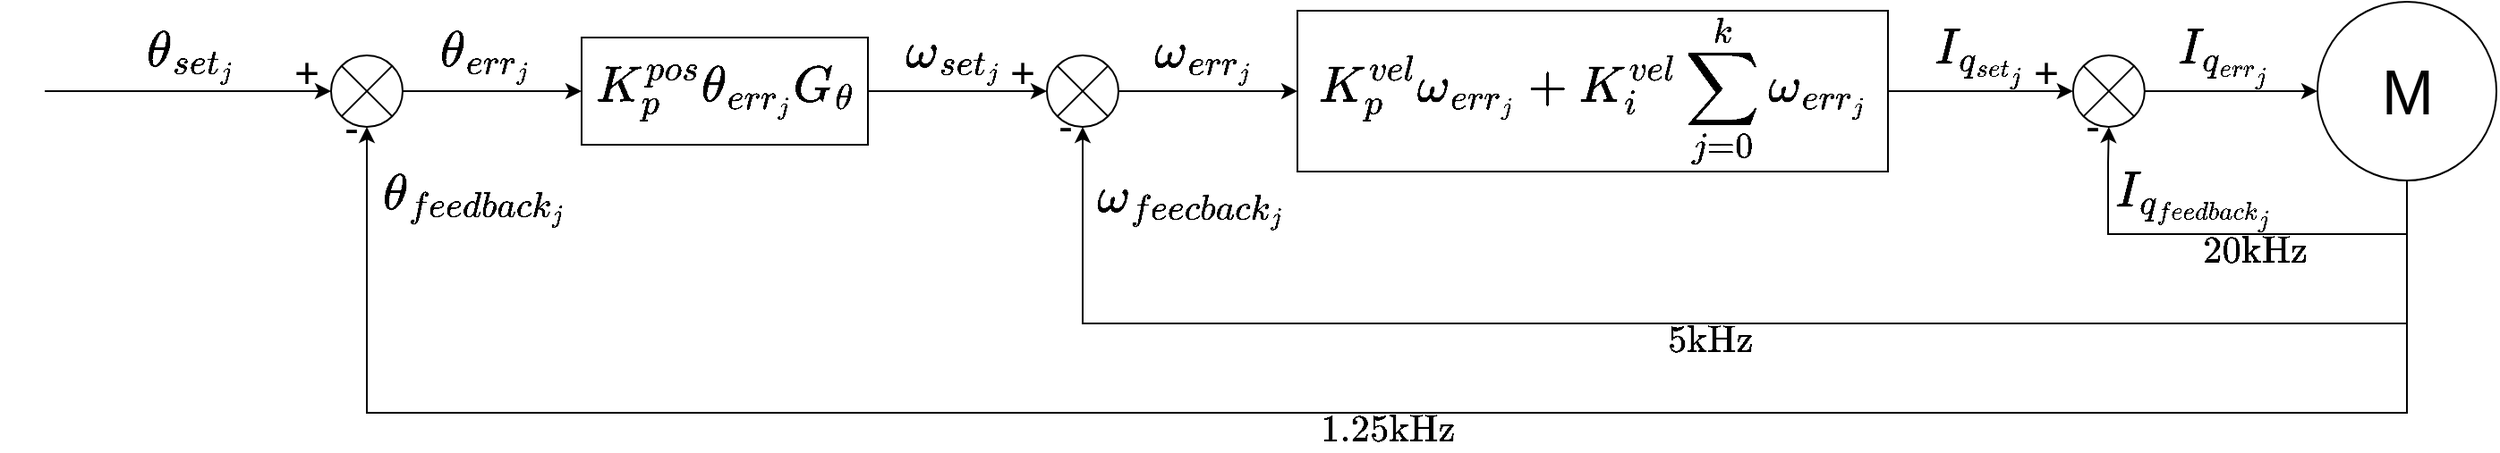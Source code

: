 <mxfile version="24.4.13" type="github">
  <diagram name="第 1 页" id="f8YywHsEjH6FdnHRCllN">
    <mxGraphModel dx="279" dy="192" grid="1" gridSize="10" guides="1" tooltips="1" connect="1" arrows="1" fold="1" page="1" pageScale="1" pageWidth="827" pageHeight="1169" math="1" shadow="0">
      <root>
        <mxCell id="0" />
        <mxCell id="1" parent="0" />
        <mxCell id="HIBAQgxya3U2K_z9rvxj-6" value="&lt;font style=&quot;font-size: 24px;&quot;&gt;$$K_{p}^{vel} \omega_{err_{j}} + K_{i}^{vel} \sum_{j = 0}^{k} \omega_{err_{j}}$$&lt;/font&gt;" style="rounded=0;whiteSpace=wrap;html=1;" vertex="1" parent="1">
          <mxGeometry x="740" y="255" width="330" height="90" as="geometry" />
        </mxCell>
        <mxCell id="HIBAQgxya3U2K_z9rvxj-3" style="edgeStyle=orthogonalEdgeStyle;rounded=0;orthogonalLoop=1;jettySize=auto;html=1;exitX=1;exitY=0.5;exitDx=0;exitDy=0;entryX=0;entryY=0.5;entryDx=0;entryDy=0;" edge="1" parent="1" source="HIBAQgxya3U2K_z9rvxj-1" target="HIBAQgxya3U2K_z9rvxj-2">
          <mxGeometry relative="1" as="geometry" />
        </mxCell>
        <mxCell id="HIBAQgxya3U2K_z9rvxj-14" value="&lt;font style=&quot;font-size: 24px;&quot;&gt;$$\theta_{err_{j}}$$&lt;/font&gt;" style="edgeLabel;html=1;align=center;verticalAlign=middle;resizable=0;points=[];labelBackgroundColor=none;" vertex="1" connectable="0" parent="HIBAQgxya3U2K_z9rvxj-3">
          <mxGeometry x="-0.084" relative="1" as="geometry">
            <mxPoint y="-20" as="offset" />
          </mxGeometry>
        </mxCell>
        <mxCell id="HIBAQgxya3U2K_z9rvxj-1" value="" style="shape=sumEllipse;perimeter=ellipsePerimeter;whiteSpace=wrap;html=1;backgroundOutline=1;" vertex="1" parent="1">
          <mxGeometry x="200" y="280" width="40" height="40" as="geometry" />
        </mxCell>
        <mxCell id="HIBAQgxya3U2K_z9rvxj-5" style="edgeStyle=orthogonalEdgeStyle;rounded=0;orthogonalLoop=1;jettySize=auto;html=1;exitX=1;exitY=0.5;exitDx=0;exitDy=0;entryX=0;entryY=0.5;entryDx=0;entryDy=0;" edge="1" parent="1" source="HIBAQgxya3U2K_z9rvxj-2" target="HIBAQgxya3U2K_z9rvxj-4">
          <mxGeometry relative="1" as="geometry" />
        </mxCell>
        <mxCell id="HIBAQgxya3U2K_z9rvxj-16" value="&lt;font style=&quot;font-size: 24px;&quot;&gt;$$\omega_{set_{j}}$$&lt;/font&gt;" style="edgeLabel;html=1;align=center;verticalAlign=middle;resizable=0;points=[];labelBackgroundColor=none;" vertex="1" connectable="0" parent="HIBAQgxya3U2K_z9rvxj-5">
          <mxGeometry x="-0.048" y="1" relative="1" as="geometry">
            <mxPoint y="-19" as="offset" />
          </mxGeometry>
        </mxCell>
        <mxCell id="HIBAQgxya3U2K_z9rvxj-36" value="&lt;font style=&quot;font-size: 24px;&quot;&gt;+&lt;/font&gt;" style="edgeLabel;html=1;align=center;verticalAlign=middle;resizable=0;points=[];labelBackgroundColor=none;" vertex="1" connectable="0" parent="HIBAQgxya3U2K_z9rvxj-5">
          <mxGeometry x="0.72" relative="1" as="geometry">
            <mxPoint y="-10" as="offset" />
          </mxGeometry>
        </mxCell>
        <mxCell id="HIBAQgxya3U2K_z9rvxj-2" value="&lt;font style=&quot;font-size: 24px;&quot;&gt;$$K_{p}^{pos} \theta_{err_{j}} G_{\theta}$$&lt;/font&gt;" style="rounded=0;whiteSpace=wrap;html=1;" vertex="1" parent="1">
          <mxGeometry x="340" y="270" width="160" height="60" as="geometry" />
        </mxCell>
        <mxCell id="HIBAQgxya3U2K_z9rvxj-7" style="edgeStyle=orthogonalEdgeStyle;rounded=0;orthogonalLoop=1;jettySize=auto;html=1;exitX=1;exitY=0.5;exitDx=0;exitDy=0;entryX=0;entryY=0.5;entryDx=0;entryDy=0;" edge="1" parent="1" source="HIBAQgxya3U2K_z9rvxj-4" target="HIBAQgxya3U2K_z9rvxj-6">
          <mxGeometry relative="1" as="geometry" />
        </mxCell>
        <mxCell id="HIBAQgxya3U2K_z9rvxj-17" value="&lt;font style=&quot;font-size: 24px;&quot;&gt;$$\omega_{err_{j}}$$&lt;/font&gt;" style="edgeLabel;html=1;align=center;verticalAlign=middle;resizable=0;points=[];labelBackgroundColor=none;" vertex="1" connectable="0" parent="HIBAQgxya3U2K_z9rvxj-7">
          <mxGeometry x="-0.069" y="1" relative="1" as="geometry">
            <mxPoint y="-19" as="offset" />
          </mxGeometry>
        </mxCell>
        <mxCell id="HIBAQgxya3U2K_z9rvxj-4" value="" style="shape=sumEllipse;perimeter=ellipsePerimeter;whiteSpace=wrap;html=1;backgroundOutline=1;" vertex="1" parent="1">
          <mxGeometry x="600" y="280" width="40" height="40" as="geometry" />
        </mxCell>
        <mxCell id="HIBAQgxya3U2K_z9rvxj-9" style="edgeStyle=orthogonalEdgeStyle;rounded=0;orthogonalLoop=1;jettySize=auto;html=1;exitX=1;exitY=0.5;exitDx=0;exitDy=0;entryX=0;entryY=0.5;entryDx=0;entryDy=0;" edge="1" parent="1" source="HIBAQgxya3U2K_z9rvxj-6" target="HIBAQgxya3U2K_z9rvxj-8">
          <mxGeometry relative="1" as="geometry" />
        </mxCell>
        <mxCell id="HIBAQgxya3U2K_z9rvxj-18" value="&lt;font style=&quot;font-size: 24px;&quot;&gt;$$I_{q_{set_{j}}}$$&lt;/font&gt;" style="edgeLabel;html=1;align=center;verticalAlign=middle;resizable=0;points=[];labelBackgroundColor=none;" vertex="1" connectable="0" parent="HIBAQgxya3U2K_z9rvxj-9">
          <mxGeometry x="-0.02" y="-1" relative="1" as="geometry">
            <mxPoint y="-21" as="offset" />
          </mxGeometry>
        </mxCell>
        <mxCell id="HIBAQgxya3U2K_z9rvxj-38" value="&lt;font style=&quot;font-size: 24px;&quot;&gt;+&lt;/font&gt;" style="edgeLabel;html=1;align=center;verticalAlign=middle;resizable=0;points=[];labelBackgroundColor=none;" vertex="1" connectable="0" parent="HIBAQgxya3U2K_z9rvxj-9">
          <mxGeometry x="0.722" relative="1" as="geometry">
            <mxPoint x="-1" y="-10" as="offset" />
          </mxGeometry>
        </mxCell>
        <mxCell id="HIBAQgxya3U2K_z9rvxj-11" style="edgeStyle=orthogonalEdgeStyle;rounded=0;orthogonalLoop=1;jettySize=auto;html=1;exitX=1;exitY=0.5;exitDx=0;exitDy=0;entryX=0;entryY=0.5;entryDx=0;entryDy=0;" edge="1" parent="1" source="HIBAQgxya3U2K_z9rvxj-8" target="HIBAQgxya3U2K_z9rvxj-10">
          <mxGeometry relative="1" as="geometry" />
        </mxCell>
        <mxCell id="HIBAQgxya3U2K_z9rvxj-19" value="&lt;font style=&quot;font-size: 24px;&quot;&gt;$$I_{q_{err_{j}}}$$&lt;/font&gt;" style="edgeLabel;html=1;align=center;verticalAlign=middle;resizable=0;points=[];labelBackgroundColor=none;" vertex="1" connectable="0" parent="HIBAQgxya3U2K_z9rvxj-11">
          <mxGeometry x="-0.082" y="-1" relative="1" as="geometry">
            <mxPoint y="-21" as="offset" />
          </mxGeometry>
        </mxCell>
        <mxCell id="HIBAQgxya3U2K_z9rvxj-8" value="" style="shape=sumEllipse;perimeter=ellipsePerimeter;whiteSpace=wrap;html=1;backgroundOutline=1;" vertex="1" parent="1">
          <mxGeometry x="1173.42" y="280" width="40" height="40" as="geometry" />
        </mxCell>
        <mxCell id="HIBAQgxya3U2K_z9rvxj-20" style="edgeStyle=orthogonalEdgeStyle;rounded=0;orthogonalLoop=1;jettySize=auto;html=1;exitX=0.5;exitY=1;exitDx=0;exitDy=0;entryX=0.5;entryY=1;entryDx=0;entryDy=0;" edge="1" parent="1" source="HIBAQgxya3U2K_z9rvxj-10" target="HIBAQgxya3U2K_z9rvxj-1">
          <mxGeometry relative="1" as="geometry">
            <Array as="points">
              <mxPoint x="1360" y="480" />
              <mxPoint x="220" y="480" />
            </Array>
          </mxGeometry>
        </mxCell>
        <mxCell id="HIBAQgxya3U2K_z9rvxj-26" value="&lt;font style=&quot;font-size: 18px;&quot;&gt;$$1.25\rm{kHz}$$&lt;/font&gt;" style="edgeLabel;html=1;align=center;verticalAlign=middle;resizable=0;points=[];labelBackgroundColor=none;" vertex="1" connectable="0" parent="HIBAQgxya3U2K_z9rvxj-20">
          <mxGeometry x="-0.011" y="1" relative="1" as="geometry">
            <mxPoint x="7" y="9" as="offset" />
          </mxGeometry>
        </mxCell>
        <mxCell id="HIBAQgxya3U2K_z9rvxj-30" value="&lt;font style=&quot;font-size: 24px;&quot;&gt;$$\theta_{feedback_{j}}$$&lt;/font&gt;" style="edgeLabel;html=1;align=center;verticalAlign=middle;resizable=0;points=[];labelBackgroundColor=none;" vertex="1" connectable="0" parent="HIBAQgxya3U2K_z9rvxj-20">
          <mxGeometry x="0.887" relative="1" as="geometry">
            <mxPoint x="60" y="-41" as="offset" />
          </mxGeometry>
        </mxCell>
        <mxCell id="HIBAQgxya3U2K_z9rvxj-21" style="edgeStyle=orthogonalEdgeStyle;rounded=0;orthogonalLoop=1;jettySize=auto;html=1;exitX=0.5;exitY=1;exitDx=0;exitDy=0;entryX=0.5;entryY=1;entryDx=0;entryDy=0;" edge="1" parent="1" source="HIBAQgxya3U2K_z9rvxj-10" target="HIBAQgxya3U2K_z9rvxj-4">
          <mxGeometry relative="1" as="geometry">
            <Array as="points">
              <mxPoint x="1360" y="430" />
              <mxPoint x="620" y="430" />
            </Array>
          </mxGeometry>
        </mxCell>
        <mxCell id="HIBAQgxya3U2K_z9rvxj-25" value="&lt;font style=&quot;font-size: 18px;&quot;&gt;$$5\rm{kHz}$$&lt;/font&gt;" style="edgeLabel;html=1;align=center;verticalAlign=middle;resizable=0;points=[];labelBackgroundColor=none;" vertex="1" connectable="0" parent="HIBAQgxya3U2K_z9rvxj-21">
          <mxGeometry x="-0.013" relative="1" as="geometry">
            <mxPoint x="-11" y="10" as="offset" />
          </mxGeometry>
        </mxCell>
        <mxCell id="HIBAQgxya3U2K_z9rvxj-31" value="&lt;font style=&quot;font-size: 24px;&quot;&gt;$$\omega_{feecback_{j}}$$&lt;/font&gt;" style="edgeLabel;html=1;align=center;verticalAlign=middle;resizable=0;points=[];labelBackgroundColor=none;" vertex="1" connectable="0" parent="HIBAQgxya3U2K_z9rvxj-21">
          <mxGeometry x="0.803" y="-1" relative="1" as="geometry">
            <mxPoint x="59" y="-51" as="offset" />
          </mxGeometry>
        </mxCell>
        <mxCell id="HIBAQgxya3U2K_z9rvxj-22" style="edgeStyle=orthogonalEdgeStyle;rounded=0;orthogonalLoop=1;jettySize=auto;html=1;exitX=0.5;exitY=1;exitDx=0;exitDy=0;entryX=0.5;entryY=1;entryDx=0;entryDy=0;" edge="1" parent="1" source="HIBAQgxya3U2K_z9rvxj-10" target="HIBAQgxya3U2K_z9rvxj-8">
          <mxGeometry relative="1" as="geometry">
            <Array as="points">
              <mxPoint x="1360" y="380" />
              <mxPoint x="1193" y="380" />
              <mxPoint x="1193" y="340" />
              <mxPoint x="1193" y="340" />
            </Array>
          </mxGeometry>
        </mxCell>
        <mxCell id="HIBAQgxya3U2K_z9rvxj-24" value="&lt;font style=&quot;font-size: 18px;&quot;&gt;$$20\rm{kHz}$$&lt;/font&gt;" style="edgeLabel;html=1;align=center;verticalAlign=middle;resizable=0;points=[];labelBackgroundColor=none;" vertex="1" connectable="0" parent="HIBAQgxya3U2K_z9rvxj-22">
          <mxGeometry x="-0.102" relative="1" as="geometry">
            <mxPoint y="10" as="offset" />
          </mxGeometry>
        </mxCell>
        <mxCell id="HIBAQgxya3U2K_z9rvxj-10" value="M" style="verticalLabelPosition=middle;shadow=0;dashed=0;align=center;html=1;verticalAlign=middle;strokeWidth=1;shape=ellipse;aspect=fixed;fontSize=35;" vertex="1" parent="1">
          <mxGeometry x="1310" y="250" width="100" height="100" as="geometry" />
        </mxCell>
        <mxCell id="HIBAQgxya3U2K_z9rvxj-12" value="" style="endArrow=classic;html=1;rounded=0;" edge="1" parent="1">
          <mxGeometry width="50" height="50" relative="1" as="geometry">
            <mxPoint x="40" y="300" as="sourcePoint" />
            <mxPoint x="200" y="300" as="targetPoint" />
          </mxGeometry>
        </mxCell>
        <mxCell id="HIBAQgxya3U2K_z9rvxj-13" value="&lt;font style=&quot;font-size: 24px;&quot;&gt;$$\theta_{set_{j}}$$&lt;/font&gt;" style="edgeLabel;html=1;align=center;verticalAlign=middle;resizable=0;points=[];labelBackgroundColor=none;" vertex="1" connectable="0" parent="HIBAQgxya3U2K_z9rvxj-12">
          <mxGeometry x="0.006" y="3" relative="1" as="geometry">
            <mxPoint y="-17" as="offset" />
          </mxGeometry>
        </mxCell>
        <mxCell id="HIBAQgxya3U2K_z9rvxj-34" value="&lt;font style=&quot;font-size: 24px;&quot;&gt;+&lt;/font&gt;" style="edgeLabel;html=1;align=center;verticalAlign=middle;resizable=0;points=[];labelBackgroundColor=none;" vertex="1" connectable="0" parent="HIBAQgxya3U2K_z9rvxj-12">
          <mxGeometry x="0.678" relative="1" as="geometry">
            <mxPoint x="12" y="-10" as="offset" />
          </mxGeometry>
        </mxCell>
        <mxCell id="HIBAQgxya3U2K_z9rvxj-35" value="&lt;font style=&quot;font-size: 24px;&quot;&gt;-&lt;/font&gt;" style="edgeLabel;html=1;align=center;verticalAlign=middle;resizable=0;points=[];labelBackgroundColor=none;" vertex="1" connectable="0" parent="1">
          <mxGeometry x="213.997" y="320" as="geometry">
            <mxPoint x="-3" y="1" as="offset" />
          </mxGeometry>
        </mxCell>
        <mxCell id="HIBAQgxya3U2K_z9rvxj-37" value="&lt;font style=&quot;font-size: 24px;&quot;&gt;-&lt;/font&gt;" style="edgeLabel;html=1;align=center;verticalAlign=middle;resizable=0;points=[];labelBackgroundColor=none;" vertex="1" connectable="0" parent="1">
          <mxGeometry x="610.002" y="320.0" as="geometry" />
        </mxCell>
        <mxCell id="HIBAQgxya3U2K_z9rvxj-39" value="&lt;font style=&quot;font-size: 24px;&quot;&gt;-&lt;/font&gt;" style="edgeLabel;html=1;align=center;verticalAlign=middle;resizable=0;points=[];labelBackgroundColor=none;" vertex="1" connectable="0" parent="1">
          <mxGeometry x="1036.0" y="292" as="geometry">
            <mxPoint x="148" y="28" as="offset" />
          </mxGeometry>
        </mxCell>
        <mxCell id="HIBAQgxya3U2K_z9rvxj-43" value="&lt;font style=&quot;font-size: 24px;&quot;&gt;$$I_{q_{feedback_{j}}}$$&lt;/font&gt;" style="edgeLabel;html=1;align=center;verticalAlign=middle;resizable=0;points=[];labelBackgroundColor=none;" vertex="1" connectable="0" parent="1">
          <mxGeometry x="1241.005" y="360.003" as="geometry" />
        </mxCell>
      </root>
    </mxGraphModel>
  </diagram>
</mxfile>

